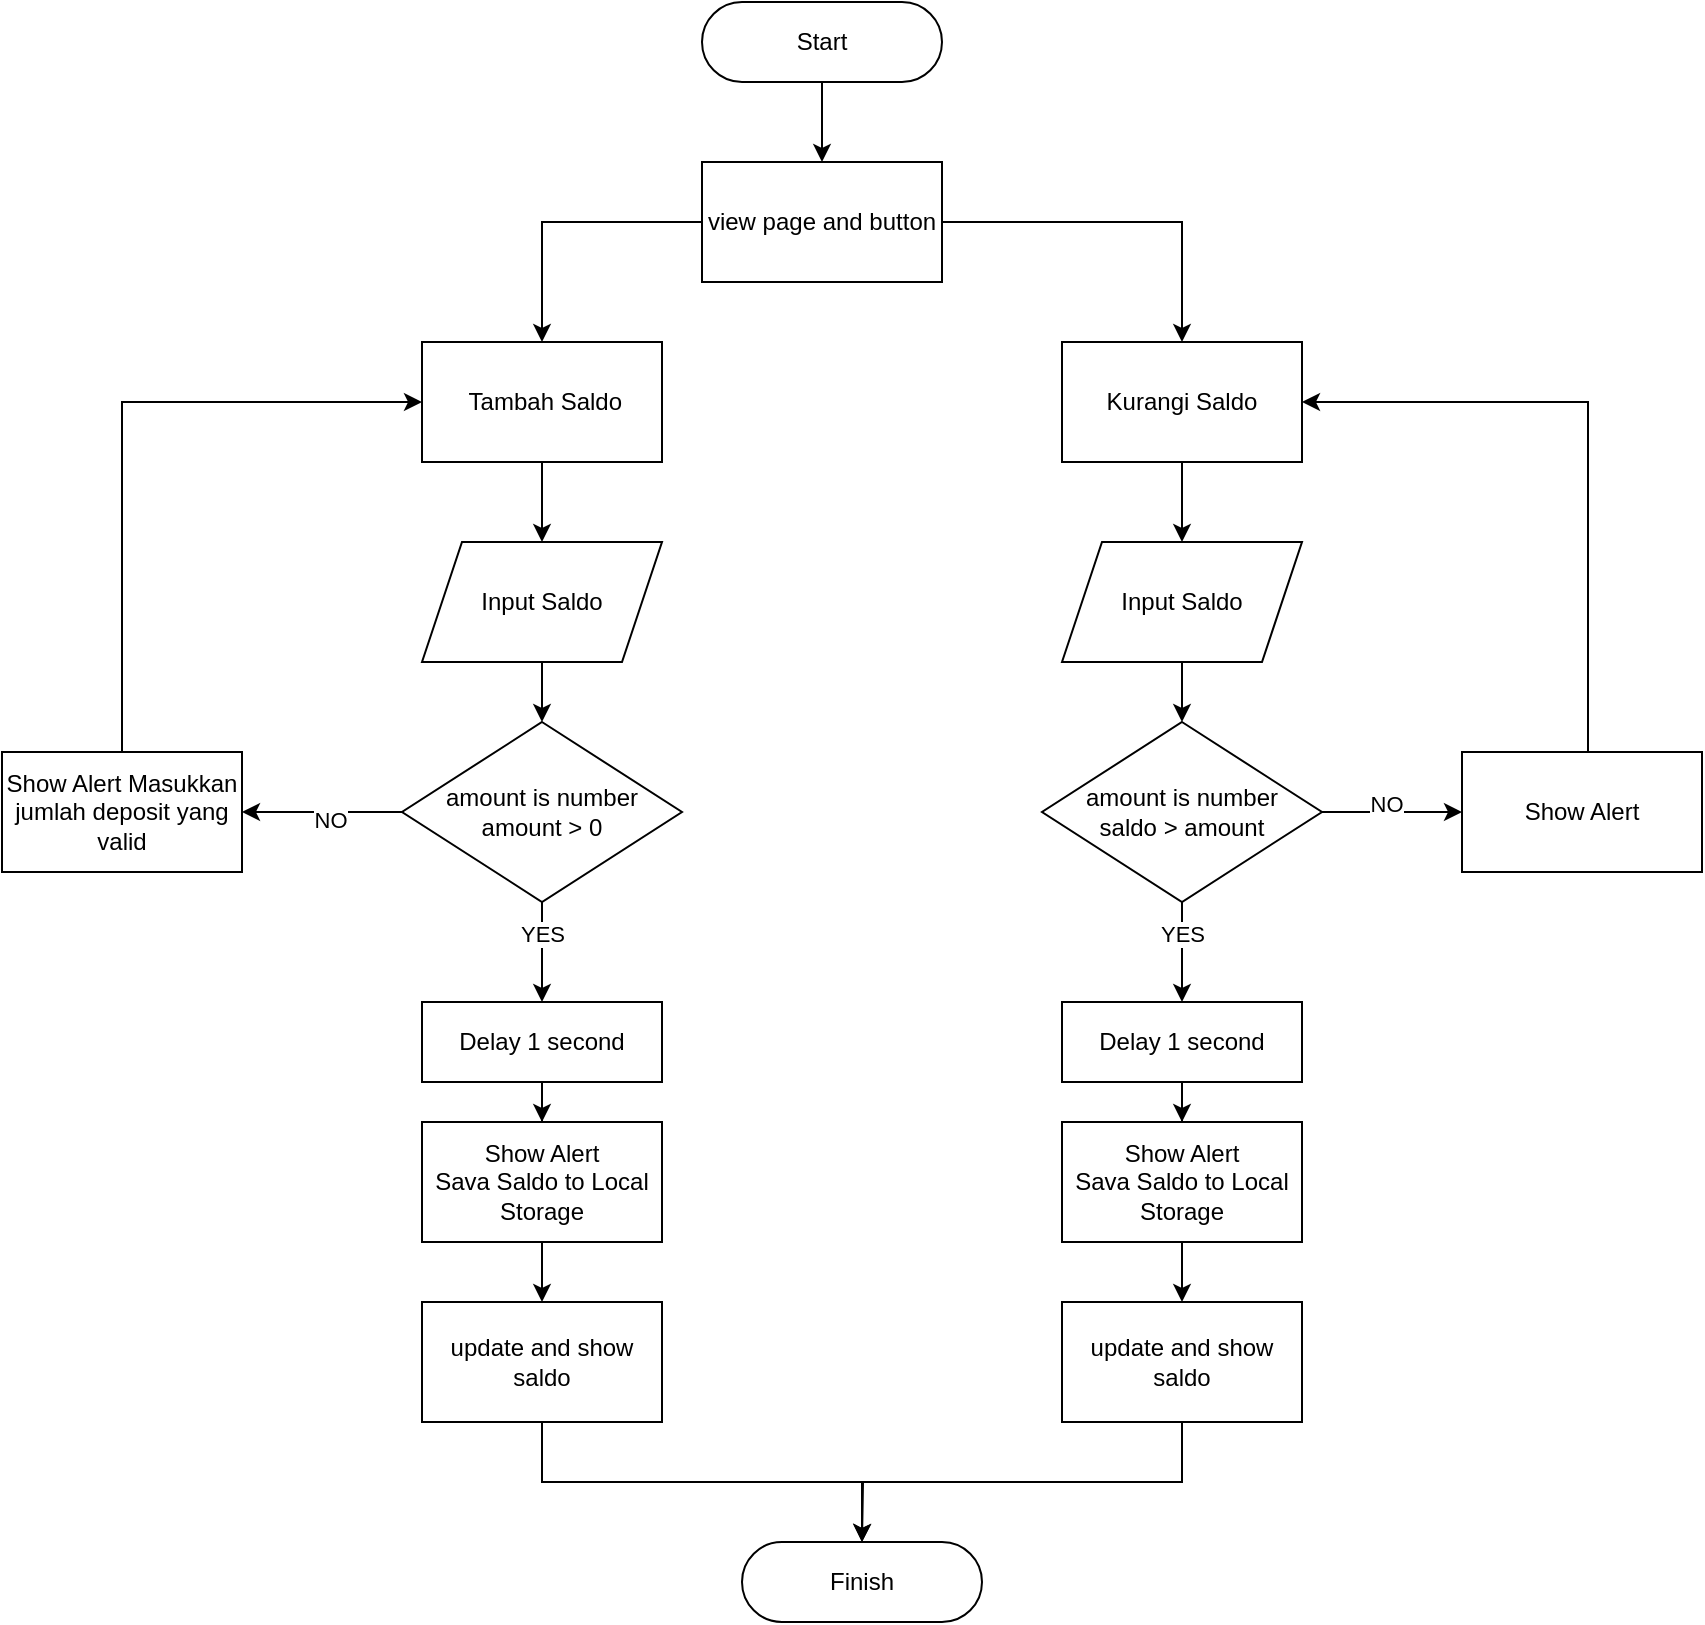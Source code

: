 <mxfile version="21.8.2" type="github">
  <diagram id="C5RBs43oDa-KdzZeNtuy" name="Page-1">
    <mxGraphModel dx="1100" dy="600" grid="1" gridSize="10" guides="1" tooltips="1" connect="1" arrows="1" fold="1" page="1" pageScale="1" pageWidth="827" pageHeight="1169" math="0" shadow="0">
      <root>
        <mxCell id="WIyWlLk6GJQsqaUBKTNV-0" />
        <mxCell id="WIyWlLk6GJQsqaUBKTNV-1" parent="WIyWlLk6GJQsqaUBKTNV-0" />
        <mxCell id="s5LCpLd4Qd4MShCL3k_P-15" style="edgeStyle=orthogonalEdgeStyle;rounded=0;orthogonalLoop=1;jettySize=auto;html=1;exitX=0.5;exitY=1;exitDx=0;exitDy=0;" edge="1" parent="WIyWlLk6GJQsqaUBKTNV-1" source="WIyWlLk6GJQsqaUBKTNV-3" target="s5LCpLd4Qd4MShCL3k_P-10">
          <mxGeometry relative="1" as="geometry" />
        </mxCell>
        <mxCell id="WIyWlLk6GJQsqaUBKTNV-3" value="Start" style="rounded=1;whiteSpace=wrap;html=1;fontSize=12;glass=0;strokeWidth=1;shadow=0;arcSize=50;" parent="WIyWlLk6GJQsqaUBKTNV-1" vertex="1">
          <mxGeometry x="440" y="60" width="120" height="40" as="geometry" />
        </mxCell>
        <mxCell id="s5LCpLd4Qd4MShCL3k_P-13" value="" style="edgeStyle=orthogonalEdgeStyle;rounded=0;orthogonalLoop=1;jettySize=auto;html=1;" edge="1" parent="WIyWlLk6GJQsqaUBKTNV-1" source="s5LCpLd4Qd4MShCL3k_P-10" target="s5LCpLd4Qd4MShCL3k_P-12">
          <mxGeometry relative="1" as="geometry" />
        </mxCell>
        <mxCell id="s5LCpLd4Qd4MShCL3k_P-17" value="" style="edgeStyle=orthogonalEdgeStyle;rounded=0;orthogonalLoop=1;jettySize=auto;html=1;entryX=0.5;entryY=0;entryDx=0;entryDy=0;" edge="1" parent="WIyWlLk6GJQsqaUBKTNV-1" source="s5LCpLd4Qd4MShCL3k_P-10" target="s5LCpLd4Qd4MShCL3k_P-35">
          <mxGeometry relative="1" as="geometry">
            <mxPoint x="680" y="230" as="targetPoint" />
          </mxGeometry>
        </mxCell>
        <mxCell id="s5LCpLd4Qd4MShCL3k_P-10" value="view page and button" style="rounded=0;whiteSpace=wrap;html=1;" vertex="1" parent="WIyWlLk6GJQsqaUBKTNV-1">
          <mxGeometry x="440" y="140" width="120" height="60" as="geometry" />
        </mxCell>
        <mxCell id="s5LCpLd4Qd4MShCL3k_P-19" value="" style="edgeStyle=orthogonalEdgeStyle;rounded=0;orthogonalLoop=1;jettySize=auto;html=1;" edge="1" parent="WIyWlLk6GJQsqaUBKTNV-1" source="s5LCpLd4Qd4MShCL3k_P-12" target="s5LCpLd4Qd4MShCL3k_P-18">
          <mxGeometry relative="1" as="geometry" />
        </mxCell>
        <mxCell id="s5LCpLd4Qd4MShCL3k_P-12" value="&lt;div&gt;&amp;nbsp;Tambah Saldo&lt;/div&gt;" style="rounded=0;whiteSpace=wrap;html=1;" vertex="1" parent="WIyWlLk6GJQsqaUBKTNV-1">
          <mxGeometry x="300" y="230" width="120" height="60" as="geometry" />
        </mxCell>
        <mxCell id="s5LCpLd4Qd4MShCL3k_P-21" value="" style="edgeStyle=orthogonalEdgeStyle;rounded=0;orthogonalLoop=1;jettySize=auto;html=1;" edge="1" parent="WIyWlLk6GJQsqaUBKTNV-1" source="s5LCpLd4Qd4MShCL3k_P-18" target="s5LCpLd4Qd4MShCL3k_P-20">
          <mxGeometry relative="1" as="geometry" />
        </mxCell>
        <mxCell id="s5LCpLd4Qd4MShCL3k_P-18" value="Input Saldo" style="shape=parallelogram;perimeter=parallelogramPerimeter;whiteSpace=wrap;html=1;fixedSize=1;rounded=0;" vertex="1" parent="WIyWlLk6GJQsqaUBKTNV-1">
          <mxGeometry x="300" y="330" width="120" height="60" as="geometry" />
        </mxCell>
        <mxCell id="s5LCpLd4Qd4MShCL3k_P-23" value="" style="edgeStyle=orthogonalEdgeStyle;rounded=0;orthogonalLoop=1;jettySize=auto;html=1;" edge="1" parent="WIyWlLk6GJQsqaUBKTNV-1" source="s5LCpLd4Qd4MShCL3k_P-20" target="s5LCpLd4Qd4MShCL3k_P-22">
          <mxGeometry relative="1" as="geometry" />
        </mxCell>
        <mxCell id="s5LCpLd4Qd4MShCL3k_P-24" value="YES" style="edgeLabel;html=1;align=center;verticalAlign=middle;resizable=0;points=[];" vertex="1" connectable="0" parent="s5LCpLd4Qd4MShCL3k_P-23">
          <mxGeometry x="-0.375" relative="1" as="geometry">
            <mxPoint as="offset" />
          </mxGeometry>
        </mxCell>
        <mxCell id="s5LCpLd4Qd4MShCL3k_P-26" value="" style="edgeStyle=orthogonalEdgeStyle;rounded=0;orthogonalLoop=1;jettySize=auto;html=1;" edge="1" parent="WIyWlLk6GJQsqaUBKTNV-1" source="s5LCpLd4Qd4MShCL3k_P-20" target="s5LCpLd4Qd4MShCL3k_P-25">
          <mxGeometry relative="1" as="geometry" />
        </mxCell>
        <mxCell id="s5LCpLd4Qd4MShCL3k_P-27" value="No" style="edgeLabel;html=1;align=center;verticalAlign=middle;resizable=0;points=[];" vertex="1" connectable="0" parent="s5LCpLd4Qd4MShCL3k_P-26">
          <mxGeometry x="-0.071" y="5" relative="1" as="geometry">
            <mxPoint as="offset" />
          </mxGeometry>
        </mxCell>
        <mxCell id="s5LCpLd4Qd4MShCL3k_P-28" value="NO" style="edgeLabel;html=1;align=center;verticalAlign=middle;resizable=0;points=[];" vertex="1" connectable="0" parent="s5LCpLd4Qd4MShCL3k_P-26">
          <mxGeometry x="-0.099" y="4" relative="1" as="geometry">
            <mxPoint as="offset" />
          </mxGeometry>
        </mxCell>
        <mxCell id="s5LCpLd4Qd4MShCL3k_P-20" value="&lt;div&gt;amount is number&lt;/div&gt;&lt;div&gt;amount &amp;gt; 0&lt;/div&gt;" style="rhombus;whiteSpace=wrap;html=1;rounded=0;" vertex="1" parent="WIyWlLk6GJQsqaUBKTNV-1">
          <mxGeometry x="290" y="420" width="140" height="90" as="geometry" />
        </mxCell>
        <mxCell id="s5LCpLd4Qd4MShCL3k_P-31" value="" style="edgeStyle=orthogonalEdgeStyle;rounded=0;orthogonalLoop=1;jettySize=auto;html=1;" edge="1" parent="WIyWlLk6GJQsqaUBKTNV-1" source="s5LCpLd4Qd4MShCL3k_P-22" target="s5LCpLd4Qd4MShCL3k_P-30">
          <mxGeometry relative="1" as="geometry" />
        </mxCell>
        <mxCell id="s5LCpLd4Qd4MShCL3k_P-22" value="Delay 1 second" style="whiteSpace=wrap;html=1;rounded=0;" vertex="1" parent="WIyWlLk6GJQsqaUBKTNV-1">
          <mxGeometry x="300" y="560" width="120" height="40" as="geometry" />
        </mxCell>
        <mxCell id="s5LCpLd4Qd4MShCL3k_P-29" style="edgeStyle=orthogonalEdgeStyle;rounded=0;orthogonalLoop=1;jettySize=auto;html=1;entryX=0;entryY=0.5;entryDx=0;entryDy=0;" edge="1" parent="WIyWlLk6GJQsqaUBKTNV-1" source="s5LCpLd4Qd4MShCL3k_P-25" target="s5LCpLd4Qd4MShCL3k_P-12">
          <mxGeometry relative="1" as="geometry">
            <Array as="points">
              <mxPoint x="150" y="260" />
            </Array>
          </mxGeometry>
        </mxCell>
        <mxCell id="s5LCpLd4Qd4MShCL3k_P-25" value="Show Alert Masukkan jumlah deposit yang valid" style="whiteSpace=wrap;html=1;rounded=0;" vertex="1" parent="WIyWlLk6GJQsqaUBKTNV-1">
          <mxGeometry x="90" y="435" width="120" height="60" as="geometry" />
        </mxCell>
        <mxCell id="s5LCpLd4Qd4MShCL3k_P-33" value="" style="edgeStyle=orthogonalEdgeStyle;rounded=0;orthogonalLoop=1;jettySize=auto;html=1;" edge="1" parent="WIyWlLk6GJQsqaUBKTNV-1" source="s5LCpLd4Qd4MShCL3k_P-30" target="s5LCpLd4Qd4MShCL3k_P-32">
          <mxGeometry relative="1" as="geometry" />
        </mxCell>
        <mxCell id="s5LCpLd4Qd4MShCL3k_P-30" value="&lt;div&gt;Show Alert&lt;/div&gt;&lt;div&gt;Sava Saldo to Local Storage&lt;br&gt;&lt;/div&gt;" style="whiteSpace=wrap;html=1;rounded=0;" vertex="1" parent="WIyWlLk6GJQsqaUBKTNV-1">
          <mxGeometry x="300" y="620" width="120" height="60" as="geometry" />
        </mxCell>
        <mxCell id="s5LCpLd4Qd4MShCL3k_P-54" style="edgeStyle=orthogonalEdgeStyle;rounded=0;orthogonalLoop=1;jettySize=auto;html=1;entryX=0.5;entryY=0;entryDx=0;entryDy=0;" edge="1" parent="WIyWlLk6GJQsqaUBKTNV-1" source="s5LCpLd4Qd4MShCL3k_P-32" target="s5LCpLd4Qd4MShCL3k_P-53">
          <mxGeometry relative="1" as="geometry">
            <Array as="points">
              <mxPoint x="360" y="800" />
              <mxPoint x="520" y="800" />
            </Array>
          </mxGeometry>
        </mxCell>
        <mxCell id="s5LCpLd4Qd4MShCL3k_P-32" value="update and show saldo" style="whiteSpace=wrap;html=1;rounded=0;" vertex="1" parent="WIyWlLk6GJQsqaUBKTNV-1">
          <mxGeometry x="300" y="710" width="120" height="60" as="geometry" />
        </mxCell>
        <mxCell id="s5LCpLd4Qd4MShCL3k_P-34" value="" style="edgeStyle=orthogonalEdgeStyle;rounded=0;orthogonalLoop=1;jettySize=auto;html=1;" edge="1" parent="WIyWlLk6GJQsqaUBKTNV-1" source="s5LCpLd4Qd4MShCL3k_P-35" target="s5LCpLd4Qd4MShCL3k_P-37">
          <mxGeometry relative="1" as="geometry" />
        </mxCell>
        <mxCell id="s5LCpLd4Qd4MShCL3k_P-35" value="&lt;div&gt;Kurangi Saldo&lt;br&gt;&lt;/div&gt;" style="rounded=0;whiteSpace=wrap;html=1;" vertex="1" parent="WIyWlLk6GJQsqaUBKTNV-1">
          <mxGeometry x="620" y="230" width="120" height="60" as="geometry" />
        </mxCell>
        <mxCell id="s5LCpLd4Qd4MShCL3k_P-36" value="" style="edgeStyle=orthogonalEdgeStyle;rounded=0;orthogonalLoop=1;jettySize=auto;html=1;" edge="1" parent="WIyWlLk6GJQsqaUBKTNV-1" source="s5LCpLd4Qd4MShCL3k_P-37" target="s5LCpLd4Qd4MShCL3k_P-43">
          <mxGeometry relative="1" as="geometry" />
        </mxCell>
        <mxCell id="s5LCpLd4Qd4MShCL3k_P-37" value="Input Saldo" style="shape=parallelogram;perimeter=parallelogramPerimeter;whiteSpace=wrap;html=1;fixedSize=1;rounded=0;" vertex="1" parent="WIyWlLk6GJQsqaUBKTNV-1">
          <mxGeometry x="620" y="330" width="120" height="60" as="geometry" />
        </mxCell>
        <mxCell id="s5LCpLd4Qd4MShCL3k_P-38" value="" style="edgeStyle=orthogonalEdgeStyle;rounded=0;orthogonalLoop=1;jettySize=auto;html=1;" edge="1" parent="WIyWlLk6GJQsqaUBKTNV-1" source="s5LCpLd4Qd4MShCL3k_P-43" target="s5LCpLd4Qd4MShCL3k_P-45">
          <mxGeometry relative="1" as="geometry" />
        </mxCell>
        <mxCell id="s5LCpLd4Qd4MShCL3k_P-39" value="YES" style="edgeLabel;html=1;align=center;verticalAlign=middle;resizable=0;points=[];" vertex="1" connectable="0" parent="s5LCpLd4Qd4MShCL3k_P-38">
          <mxGeometry x="-0.375" relative="1" as="geometry">
            <mxPoint as="offset" />
          </mxGeometry>
        </mxCell>
        <mxCell id="s5LCpLd4Qd4MShCL3k_P-40" value="" style="edgeStyle=orthogonalEdgeStyle;rounded=0;orthogonalLoop=1;jettySize=auto;html=1;entryX=0;entryY=0.5;entryDx=0;entryDy=0;" edge="1" parent="WIyWlLk6GJQsqaUBKTNV-1" source="s5LCpLd4Qd4MShCL3k_P-43" target="s5LCpLd4Qd4MShCL3k_P-47">
          <mxGeometry relative="1" as="geometry">
            <mxPoint x="823" y="465" as="targetPoint" />
          </mxGeometry>
        </mxCell>
        <mxCell id="s5LCpLd4Qd4MShCL3k_P-41" value="No" style="edgeLabel;html=1;align=center;verticalAlign=middle;resizable=0;points=[];" vertex="1" connectable="0" parent="s5LCpLd4Qd4MShCL3k_P-40">
          <mxGeometry x="-0.071" y="5" relative="1" as="geometry">
            <mxPoint as="offset" />
          </mxGeometry>
        </mxCell>
        <mxCell id="s5LCpLd4Qd4MShCL3k_P-42" value="NO" style="edgeLabel;html=1;align=center;verticalAlign=middle;resizable=0;points=[];" vertex="1" connectable="0" parent="s5LCpLd4Qd4MShCL3k_P-40">
          <mxGeometry x="-0.099" y="4" relative="1" as="geometry">
            <mxPoint as="offset" />
          </mxGeometry>
        </mxCell>
        <mxCell id="s5LCpLd4Qd4MShCL3k_P-43" value="&lt;div&gt;amount is number&lt;/div&gt;&lt;div&gt;saldo &amp;gt; amount&lt;br&gt;&lt;/div&gt;" style="rhombus;whiteSpace=wrap;html=1;rounded=0;" vertex="1" parent="WIyWlLk6GJQsqaUBKTNV-1">
          <mxGeometry x="610" y="420" width="140" height="90" as="geometry" />
        </mxCell>
        <mxCell id="s5LCpLd4Qd4MShCL3k_P-44" value="" style="edgeStyle=orthogonalEdgeStyle;rounded=0;orthogonalLoop=1;jettySize=auto;html=1;" edge="1" parent="WIyWlLk6GJQsqaUBKTNV-1" source="s5LCpLd4Qd4MShCL3k_P-45" target="s5LCpLd4Qd4MShCL3k_P-49">
          <mxGeometry relative="1" as="geometry" />
        </mxCell>
        <mxCell id="s5LCpLd4Qd4MShCL3k_P-45" value="Delay 1 second" style="whiteSpace=wrap;html=1;rounded=0;" vertex="1" parent="WIyWlLk6GJQsqaUBKTNV-1">
          <mxGeometry x="620" y="560" width="120" height="40" as="geometry" />
        </mxCell>
        <mxCell id="s5LCpLd4Qd4MShCL3k_P-46" style="edgeStyle=orthogonalEdgeStyle;rounded=0;orthogonalLoop=1;jettySize=auto;html=1;entryX=1;entryY=0.5;entryDx=0;entryDy=0;exitX=0.5;exitY=0;exitDx=0;exitDy=0;" edge="1" parent="WIyWlLk6GJQsqaUBKTNV-1" source="s5LCpLd4Qd4MShCL3k_P-47" target="s5LCpLd4Qd4MShCL3k_P-35">
          <mxGeometry relative="1" as="geometry">
            <Array as="points">
              <mxPoint x="883" y="440" />
              <mxPoint x="883" y="260" />
            </Array>
            <mxPoint x="883" y="435" as="sourcePoint" />
          </mxGeometry>
        </mxCell>
        <mxCell id="s5LCpLd4Qd4MShCL3k_P-47" value="Show Alert " style="whiteSpace=wrap;html=1;rounded=0;" vertex="1" parent="WIyWlLk6GJQsqaUBKTNV-1">
          <mxGeometry x="820" y="435" width="120" height="60" as="geometry" />
        </mxCell>
        <mxCell id="s5LCpLd4Qd4MShCL3k_P-48" value="" style="edgeStyle=orthogonalEdgeStyle;rounded=0;orthogonalLoop=1;jettySize=auto;html=1;" edge="1" parent="WIyWlLk6GJQsqaUBKTNV-1" source="s5LCpLd4Qd4MShCL3k_P-49" target="s5LCpLd4Qd4MShCL3k_P-50">
          <mxGeometry relative="1" as="geometry" />
        </mxCell>
        <mxCell id="s5LCpLd4Qd4MShCL3k_P-49" value="&lt;div&gt;Show Alert&lt;/div&gt;&lt;div&gt;Sava Saldo to Local Storage&lt;br&gt;&lt;/div&gt;" style="whiteSpace=wrap;html=1;rounded=0;" vertex="1" parent="WIyWlLk6GJQsqaUBKTNV-1">
          <mxGeometry x="620" y="620" width="120" height="60" as="geometry" />
        </mxCell>
        <mxCell id="s5LCpLd4Qd4MShCL3k_P-55" style="edgeStyle=orthogonalEdgeStyle;rounded=0;orthogonalLoop=1;jettySize=auto;html=1;exitX=0.5;exitY=1;exitDx=0;exitDy=0;" edge="1" parent="WIyWlLk6GJQsqaUBKTNV-1" source="s5LCpLd4Qd4MShCL3k_P-50">
          <mxGeometry relative="1" as="geometry">
            <mxPoint x="520" y="830" as="targetPoint" />
          </mxGeometry>
        </mxCell>
        <mxCell id="s5LCpLd4Qd4MShCL3k_P-50" value="update and show saldo" style="whiteSpace=wrap;html=1;rounded=0;" vertex="1" parent="WIyWlLk6GJQsqaUBKTNV-1">
          <mxGeometry x="620" y="710" width="120" height="60" as="geometry" />
        </mxCell>
        <mxCell id="s5LCpLd4Qd4MShCL3k_P-53" value="Finish" style="rounded=1;whiteSpace=wrap;html=1;fontSize=12;glass=0;strokeWidth=1;shadow=0;arcSize=50;" vertex="1" parent="WIyWlLk6GJQsqaUBKTNV-1">
          <mxGeometry x="460" y="830" width="120" height="40" as="geometry" />
        </mxCell>
      </root>
    </mxGraphModel>
  </diagram>
</mxfile>
